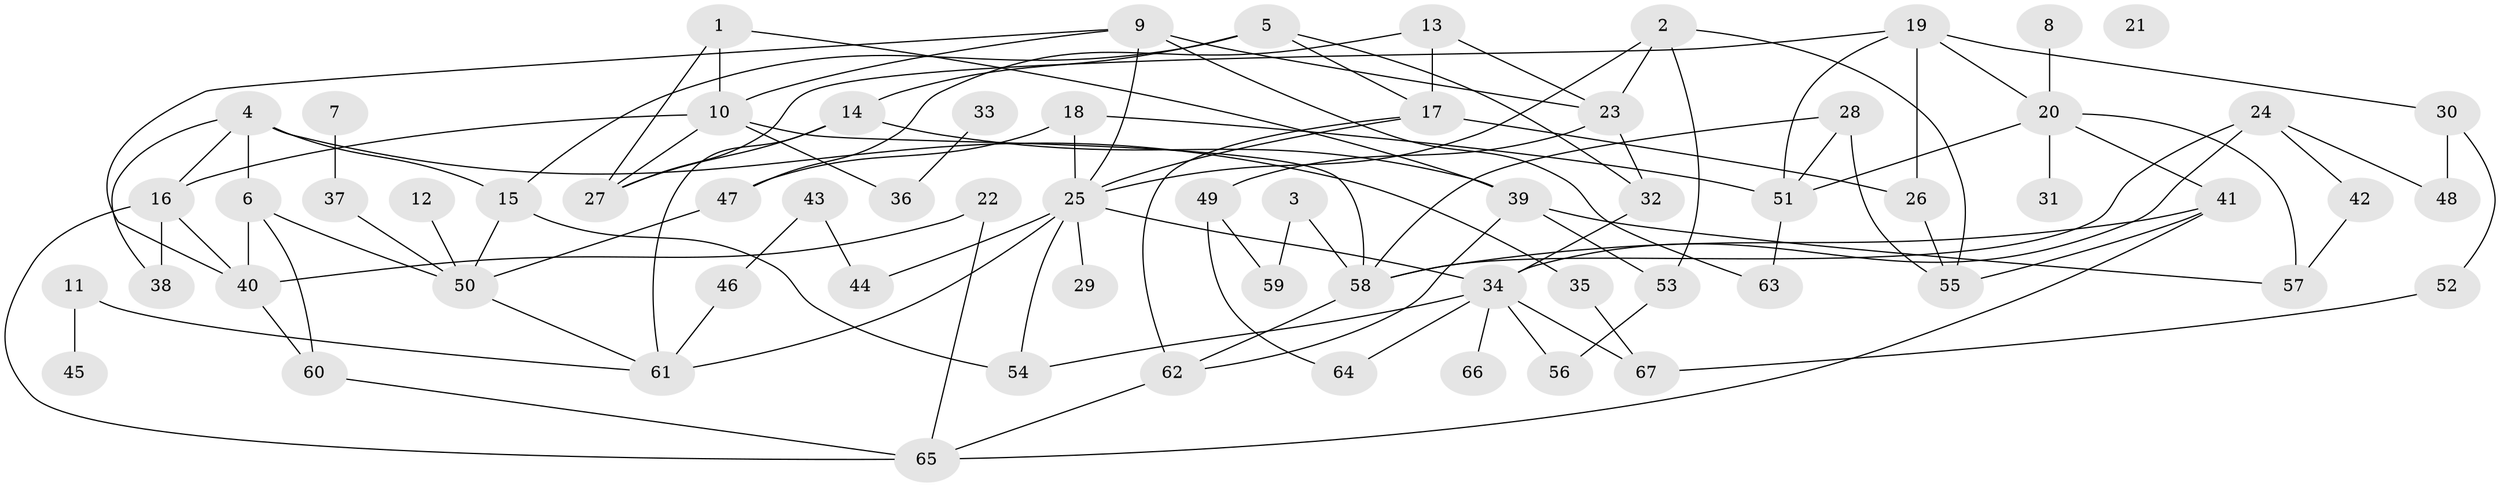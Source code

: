 // coarse degree distribution, {1: 0.3076923076923077, 0: 0.038461538461538464, 2: 0.07692307692307693, 9: 0.038461538461538464, 3: 0.11538461538461539, 6: 0.15384615384615385, 7: 0.07692307692307693, 5: 0.07692307692307693, 4: 0.11538461538461539}
// Generated by graph-tools (version 1.1) at 2025/43/03/04/25 21:43:38]
// undirected, 67 vertices, 110 edges
graph export_dot {
graph [start="1"]
  node [color=gray90,style=filled];
  1;
  2;
  3;
  4;
  5;
  6;
  7;
  8;
  9;
  10;
  11;
  12;
  13;
  14;
  15;
  16;
  17;
  18;
  19;
  20;
  21;
  22;
  23;
  24;
  25;
  26;
  27;
  28;
  29;
  30;
  31;
  32;
  33;
  34;
  35;
  36;
  37;
  38;
  39;
  40;
  41;
  42;
  43;
  44;
  45;
  46;
  47;
  48;
  49;
  50;
  51;
  52;
  53;
  54;
  55;
  56;
  57;
  58;
  59;
  60;
  61;
  62;
  63;
  64;
  65;
  66;
  67;
  1 -- 10;
  1 -- 27;
  1 -- 39;
  2 -- 23;
  2 -- 25;
  2 -- 53;
  2 -- 55;
  3 -- 58;
  3 -- 59;
  4 -- 6;
  4 -- 15;
  4 -- 16;
  4 -- 35;
  4 -- 38;
  5 -- 14;
  5 -- 15;
  5 -- 17;
  5 -- 32;
  6 -- 40;
  6 -- 50;
  6 -- 60;
  7 -- 37;
  8 -- 20;
  9 -- 10;
  9 -- 23;
  9 -- 25;
  9 -- 40;
  9 -- 63;
  10 -- 16;
  10 -- 27;
  10 -- 36;
  10 -- 58;
  11 -- 45;
  11 -- 61;
  12 -- 50;
  13 -- 17;
  13 -- 23;
  13 -- 47;
  14 -- 27;
  14 -- 39;
  14 -- 61;
  15 -- 50;
  15 -- 54;
  16 -- 38;
  16 -- 40;
  16 -- 65;
  17 -- 25;
  17 -- 26;
  17 -- 62;
  18 -- 25;
  18 -- 47;
  18 -- 51;
  19 -- 20;
  19 -- 26;
  19 -- 27;
  19 -- 30;
  19 -- 51;
  20 -- 31;
  20 -- 41;
  20 -- 51;
  20 -- 57;
  22 -- 40;
  22 -- 65;
  23 -- 32;
  23 -- 49;
  24 -- 34;
  24 -- 42;
  24 -- 48;
  24 -- 58;
  25 -- 29;
  25 -- 34;
  25 -- 44;
  25 -- 54;
  25 -- 61;
  26 -- 55;
  28 -- 51;
  28 -- 55;
  28 -- 58;
  30 -- 48;
  30 -- 52;
  32 -- 34;
  33 -- 36;
  34 -- 54;
  34 -- 56;
  34 -- 64;
  34 -- 66;
  34 -- 67;
  35 -- 67;
  37 -- 50;
  39 -- 53;
  39 -- 57;
  39 -- 62;
  40 -- 60;
  41 -- 55;
  41 -- 58;
  41 -- 65;
  42 -- 57;
  43 -- 44;
  43 -- 46;
  46 -- 61;
  47 -- 50;
  49 -- 59;
  49 -- 64;
  50 -- 61;
  51 -- 63;
  52 -- 67;
  53 -- 56;
  58 -- 62;
  60 -- 65;
  62 -- 65;
}
